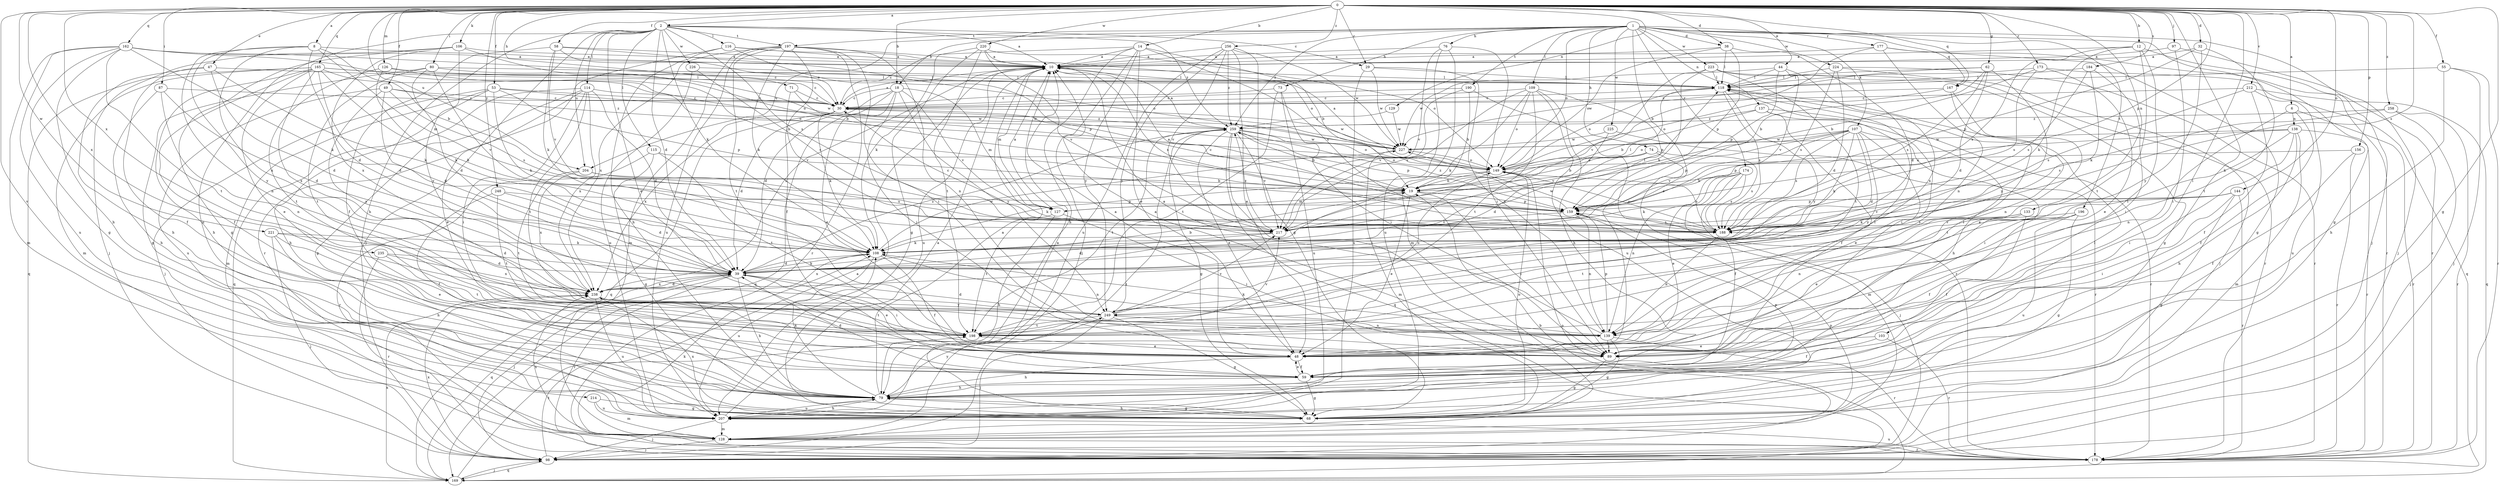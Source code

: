 strict digraph  {
0;
1;
2;
6;
8;
10;
12;
14;
18;
19;
29;
30;
32;
38;
39;
44;
47;
48;
49;
53;
55;
58;
59;
62;
68;
71;
73;
74;
76;
79;
80;
87;
89;
97;
98;
103;
106;
107;
108;
109;
114;
115;
116;
118;
126;
127;
128;
129;
133;
137;
138;
139;
144;
149;
156;
159;
162;
165;
167;
169;
173;
174;
177;
178;
184;
188;
190;
196;
197;
198;
204;
207;
212;
214;
217;
220;
221;
223;
224;
225;
226;
227;
235;
238;
248;
249;
256;
258;
259;
0 -> 2  [label=a];
0 -> 6  [label=a];
0 -> 8  [label=a];
0 -> 12  [label=b];
0 -> 14  [label=b];
0 -> 18  [label=b];
0 -> 29  [label=c];
0 -> 32  [label=d];
0 -> 38  [label=d];
0 -> 44  [label=e];
0 -> 47  [label=e];
0 -> 49  [label=f];
0 -> 53  [label=f];
0 -> 55  [label=f];
0 -> 58  [label=f];
0 -> 62  [label=g];
0 -> 68  [label=g];
0 -> 71  [label=h];
0 -> 80  [label=i];
0 -> 87  [label=i];
0 -> 89  [label=i];
0 -> 97  [label=j];
0 -> 103  [label=k];
0 -> 106  [label=k];
0 -> 126  [label=m];
0 -> 129  [label=n];
0 -> 133  [label=n];
0 -> 144  [label=o];
0 -> 156  [label=p];
0 -> 159  [label=p];
0 -> 162  [label=q];
0 -> 165  [label=q];
0 -> 167  [label=q];
0 -> 173  [label=r];
0 -> 184  [label=s];
0 -> 188  [label=s];
0 -> 204  [label=u];
0 -> 212  [label=v];
0 -> 214  [label=v];
0 -> 220  [label=w];
0 -> 221  [label=w];
0 -> 235  [label=x];
0 -> 238  [label=x];
0 -> 248  [label=y];
0 -> 256  [label=z];
0 -> 258  [label=z];
1 -> 18  [label=b];
1 -> 38  [label=d];
1 -> 48  [label=e];
1 -> 68  [label=g];
1 -> 73  [label=h];
1 -> 74  [label=h];
1 -> 76  [label=h];
1 -> 98  [label=j];
1 -> 107  [label=k];
1 -> 109  [label=l];
1 -> 137  [label=n];
1 -> 149  [label=o];
1 -> 167  [label=q];
1 -> 174  [label=r];
1 -> 177  [label=r];
1 -> 190  [label=t];
1 -> 196  [label=t];
1 -> 197  [label=t];
1 -> 204  [label=u];
1 -> 223  [label=w];
1 -> 224  [label=w];
1 -> 225  [label=w];
1 -> 259  [label=z];
2 -> 10  [label=a];
2 -> 29  [label=c];
2 -> 39  [label=d];
2 -> 48  [label=e];
2 -> 79  [label=h];
2 -> 98  [label=j];
2 -> 108  [label=k];
2 -> 114  [label=l];
2 -> 115  [label=l];
2 -> 116  [label=l];
2 -> 188  [label=s];
2 -> 197  [label=t];
2 -> 204  [label=u];
2 -> 207  [label=u];
2 -> 226  [label=w];
2 -> 259  [label=z];
6 -> 59  [label=f];
6 -> 138  [label=n];
6 -> 139  [label=n];
6 -> 178  [label=r];
8 -> 10  [label=a];
8 -> 19  [label=b];
8 -> 39  [label=d];
8 -> 127  [label=m];
8 -> 139  [label=n];
8 -> 238  [label=x];
8 -> 249  [label=y];
10 -> 118  [label=l];
10 -> 127  [label=m];
10 -> 188  [label=s];
10 -> 207  [label=u];
10 -> 238  [label=x];
12 -> 10  [label=a];
12 -> 89  [label=i];
12 -> 108  [label=k];
12 -> 178  [label=r];
12 -> 188  [label=s];
12 -> 198  [label=t];
14 -> 10  [label=a];
14 -> 19  [label=b];
14 -> 30  [label=c];
14 -> 48  [label=e];
14 -> 79  [label=h];
14 -> 98  [label=j];
14 -> 188  [label=s];
14 -> 249  [label=y];
18 -> 30  [label=c];
18 -> 39  [label=d];
18 -> 48  [label=e];
18 -> 89  [label=i];
18 -> 127  [label=m];
18 -> 169  [label=q];
18 -> 217  [label=v];
18 -> 249  [label=y];
19 -> 30  [label=c];
19 -> 48  [label=e];
19 -> 89  [label=i];
19 -> 127  [label=m];
19 -> 159  [label=p];
29 -> 118  [label=l];
29 -> 139  [label=n];
29 -> 207  [label=u];
29 -> 227  [label=w];
30 -> 10  [label=a];
30 -> 39  [label=d];
30 -> 108  [label=k];
30 -> 169  [label=q];
30 -> 227  [label=w];
30 -> 238  [label=x];
30 -> 259  [label=z];
32 -> 10  [label=a];
32 -> 159  [label=p];
32 -> 198  [label=t];
32 -> 249  [label=y];
38 -> 10  [label=a];
38 -> 39  [label=d];
38 -> 118  [label=l];
38 -> 149  [label=o];
38 -> 159  [label=p];
39 -> 19  [label=b];
39 -> 48  [label=e];
39 -> 79  [label=h];
39 -> 89  [label=i];
39 -> 98  [label=j];
39 -> 108  [label=k];
39 -> 169  [label=q];
39 -> 178  [label=r];
39 -> 238  [label=x];
39 -> 259  [label=z];
44 -> 118  [label=l];
44 -> 159  [label=p];
44 -> 217  [label=v];
44 -> 227  [label=w];
44 -> 238  [label=x];
47 -> 39  [label=d];
47 -> 59  [label=f];
47 -> 79  [label=h];
47 -> 108  [label=k];
47 -> 118  [label=l];
48 -> 10  [label=a];
48 -> 59  [label=f];
48 -> 79  [label=h];
48 -> 118  [label=l];
49 -> 30  [label=c];
49 -> 39  [label=d];
49 -> 188  [label=s];
49 -> 207  [label=u];
49 -> 249  [label=y];
49 -> 259  [label=z];
53 -> 30  [label=c];
53 -> 79  [label=h];
53 -> 98  [label=j];
53 -> 108  [label=k];
53 -> 128  [label=m];
53 -> 159  [label=p];
53 -> 227  [label=w];
55 -> 79  [label=h];
55 -> 98  [label=j];
55 -> 118  [label=l];
55 -> 178  [label=r];
58 -> 10  [label=a];
58 -> 30  [label=c];
58 -> 59  [label=f];
58 -> 108  [label=k];
58 -> 149  [label=o];
58 -> 217  [label=v];
59 -> 39  [label=d];
59 -> 48  [label=e];
59 -> 68  [label=g];
59 -> 79  [label=h];
62 -> 19  [label=b];
62 -> 39  [label=d];
62 -> 118  [label=l];
62 -> 188  [label=s];
62 -> 227  [label=w];
62 -> 249  [label=y];
68 -> 10  [label=a];
68 -> 79  [label=h];
68 -> 149  [label=o];
68 -> 238  [label=x];
71 -> 30  [label=c];
71 -> 217  [label=v];
71 -> 227  [label=w];
73 -> 30  [label=c];
73 -> 89  [label=i];
73 -> 198  [label=t];
73 -> 207  [label=u];
74 -> 19  [label=b];
74 -> 39  [label=d];
74 -> 128  [label=m];
74 -> 149  [label=o];
74 -> 188  [label=s];
76 -> 10  [label=a];
76 -> 89  [label=i];
76 -> 128  [label=m];
76 -> 207  [label=u];
76 -> 217  [label=v];
79 -> 10  [label=a];
79 -> 68  [label=g];
79 -> 108  [label=k];
79 -> 118  [label=l];
79 -> 159  [label=p];
79 -> 207  [label=u];
79 -> 249  [label=y];
80 -> 39  [label=d];
80 -> 68  [label=g];
80 -> 118  [label=l];
80 -> 198  [label=t];
80 -> 217  [label=v];
80 -> 227  [label=w];
87 -> 30  [label=c];
87 -> 39  [label=d];
87 -> 79  [label=h];
87 -> 139  [label=n];
89 -> 10  [label=a];
89 -> 68  [label=g];
89 -> 118  [label=l];
97 -> 10  [label=a];
97 -> 89  [label=i];
97 -> 98  [label=j];
98 -> 19  [label=b];
98 -> 169  [label=q];
98 -> 198  [label=t];
98 -> 238  [label=x];
103 -> 48  [label=e];
103 -> 59  [label=f];
103 -> 178  [label=r];
106 -> 10  [label=a];
106 -> 19  [label=b];
106 -> 68  [label=g];
106 -> 98  [label=j];
106 -> 238  [label=x];
106 -> 249  [label=y];
107 -> 39  [label=d];
107 -> 48  [label=e];
107 -> 89  [label=i];
107 -> 108  [label=k];
107 -> 149  [label=o];
107 -> 159  [label=p];
107 -> 188  [label=s];
107 -> 217  [label=v];
107 -> 227  [label=w];
107 -> 249  [label=y];
108 -> 39  [label=d];
108 -> 59  [label=f];
108 -> 139  [label=n];
108 -> 207  [label=u];
108 -> 227  [label=w];
108 -> 238  [label=x];
109 -> 30  [label=c];
109 -> 79  [label=h];
109 -> 108  [label=k];
109 -> 149  [label=o];
109 -> 159  [label=p];
109 -> 198  [label=t];
109 -> 207  [label=u];
109 -> 217  [label=v];
114 -> 30  [label=c];
114 -> 39  [label=d];
114 -> 48  [label=e];
114 -> 68  [label=g];
114 -> 89  [label=i];
114 -> 169  [label=q];
114 -> 198  [label=t];
114 -> 238  [label=x];
115 -> 68  [label=g];
115 -> 149  [label=o];
115 -> 178  [label=r];
115 -> 198  [label=t];
116 -> 10  [label=a];
116 -> 79  [label=h];
116 -> 149  [label=o];
116 -> 159  [label=p];
116 -> 178  [label=r];
118 -> 30  [label=c];
118 -> 89  [label=i];
118 -> 149  [label=o];
118 -> 188  [label=s];
118 -> 249  [label=y];
126 -> 19  [label=b];
126 -> 108  [label=k];
126 -> 118  [label=l];
126 -> 198  [label=t];
127 -> 10  [label=a];
127 -> 79  [label=h];
127 -> 89  [label=i];
127 -> 118  [label=l];
127 -> 198  [label=t];
128 -> 98  [label=j];
128 -> 159  [label=p];
128 -> 178  [label=r];
128 -> 238  [label=x];
128 -> 259  [label=z];
129 -> 227  [label=w];
129 -> 259  [label=z];
133 -> 48  [label=e];
133 -> 59  [label=f];
133 -> 188  [label=s];
133 -> 198  [label=t];
137 -> 19  [label=b];
137 -> 59  [label=f];
137 -> 79  [label=h];
137 -> 178  [label=r];
137 -> 259  [label=z];
138 -> 79  [label=h];
138 -> 89  [label=i];
138 -> 128  [label=m];
138 -> 159  [label=p];
138 -> 178  [label=r];
138 -> 198  [label=t];
138 -> 227  [label=w];
139 -> 10  [label=a];
139 -> 68  [label=g];
139 -> 89  [label=i];
139 -> 108  [label=k];
139 -> 159  [label=p];
139 -> 178  [label=r];
144 -> 68  [label=g];
144 -> 89  [label=i];
144 -> 108  [label=k];
144 -> 159  [label=p];
144 -> 178  [label=r];
144 -> 217  [label=v];
149 -> 19  [label=b];
149 -> 108  [label=k];
149 -> 188  [label=s];
156 -> 59  [label=f];
156 -> 149  [label=o];
156 -> 178  [label=r];
159 -> 10  [label=a];
159 -> 139  [label=n];
159 -> 188  [label=s];
159 -> 217  [label=v];
159 -> 259  [label=z];
162 -> 10  [label=a];
162 -> 30  [label=c];
162 -> 68  [label=g];
162 -> 79  [label=h];
162 -> 108  [label=k];
162 -> 128  [label=m];
162 -> 149  [label=o];
162 -> 198  [label=t];
162 -> 207  [label=u];
165 -> 30  [label=c];
165 -> 39  [label=d];
165 -> 48  [label=e];
165 -> 59  [label=f];
165 -> 79  [label=h];
165 -> 108  [label=k];
165 -> 118  [label=l];
165 -> 128  [label=m];
165 -> 149  [label=o];
165 -> 169  [label=q];
165 -> 238  [label=x];
167 -> 30  [label=c];
167 -> 48  [label=e];
167 -> 139  [label=n];
167 -> 149  [label=o];
169 -> 10  [label=a];
169 -> 98  [label=j];
169 -> 149  [label=o];
169 -> 238  [label=x];
173 -> 19  [label=b];
173 -> 48  [label=e];
173 -> 118  [label=l];
173 -> 169  [label=q];
173 -> 188  [label=s];
174 -> 19  [label=b];
174 -> 48  [label=e];
174 -> 59  [label=f];
174 -> 98  [label=j];
174 -> 108  [label=k];
174 -> 139  [label=n];
174 -> 188  [label=s];
177 -> 10  [label=a];
177 -> 19  [label=b];
177 -> 68  [label=g];
177 -> 139  [label=n];
177 -> 178  [label=r];
178 -> 108  [label=k];
178 -> 207  [label=u];
184 -> 89  [label=i];
184 -> 108  [label=k];
184 -> 118  [label=l];
184 -> 188  [label=s];
188 -> 139  [label=n];
188 -> 149  [label=o];
188 -> 227  [label=w];
190 -> 19  [label=b];
190 -> 30  [label=c];
190 -> 178  [label=r];
190 -> 217  [label=v];
196 -> 59  [label=f];
196 -> 68  [label=g];
196 -> 139  [label=n];
196 -> 207  [label=u];
196 -> 217  [label=v];
197 -> 10  [label=a];
197 -> 59  [label=f];
197 -> 89  [label=i];
197 -> 108  [label=k];
197 -> 128  [label=m];
197 -> 139  [label=n];
197 -> 178  [label=r];
197 -> 198  [label=t];
197 -> 207  [label=u];
197 -> 238  [label=x];
198 -> 48  [label=e];
198 -> 217  [label=v];
204 -> 19  [label=b];
204 -> 188  [label=s];
204 -> 198  [label=t];
204 -> 238  [label=x];
207 -> 10  [label=a];
207 -> 79  [label=h];
207 -> 98  [label=j];
207 -> 128  [label=m];
212 -> 30  [label=c];
212 -> 59  [label=f];
212 -> 169  [label=q];
212 -> 188  [label=s];
212 -> 207  [label=u];
214 -> 68  [label=g];
214 -> 128  [label=m];
214 -> 207  [label=u];
217 -> 30  [label=c];
217 -> 39  [label=d];
217 -> 108  [label=k];
217 -> 118  [label=l];
217 -> 259  [label=z];
220 -> 10  [label=a];
220 -> 68  [label=g];
220 -> 108  [label=k];
220 -> 149  [label=o];
220 -> 198  [label=t];
220 -> 217  [label=v];
221 -> 39  [label=d];
221 -> 48  [label=e];
221 -> 79  [label=h];
221 -> 98  [label=j];
221 -> 108  [label=k];
223 -> 68  [label=g];
223 -> 108  [label=k];
223 -> 118  [label=l];
223 -> 178  [label=r];
223 -> 198  [label=t];
223 -> 217  [label=v];
224 -> 39  [label=d];
224 -> 98  [label=j];
224 -> 118  [label=l];
224 -> 178  [label=r];
224 -> 188  [label=s];
225 -> 178  [label=r];
225 -> 217  [label=v];
225 -> 227  [label=w];
226 -> 118  [label=l];
226 -> 188  [label=s];
226 -> 207  [label=u];
227 -> 10  [label=a];
227 -> 128  [label=m];
227 -> 149  [label=o];
235 -> 39  [label=d];
235 -> 178  [label=r];
235 -> 198  [label=t];
235 -> 238  [label=x];
238 -> 39  [label=d];
238 -> 198  [label=t];
238 -> 207  [label=u];
238 -> 249  [label=y];
248 -> 39  [label=d];
248 -> 59  [label=f];
248 -> 159  [label=p];
248 -> 198  [label=t];
249 -> 39  [label=d];
249 -> 68  [label=g];
249 -> 98  [label=j];
249 -> 139  [label=n];
249 -> 149  [label=o];
249 -> 198  [label=t];
249 -> 217  [label=v];
256 -> 10  [label=a];
256 -> 48  [label=e];
256 -> 68  [label=g];
256 -> 207  [label=u];
256 -> 217  [label=v];
256 -> 227  [label=w];
256 -> 249  [label=y];
256 -> 259  [label=z];
258 -> 98  [label=j];
258 -> 178  [label=r];
258 -> 188  [label=s];
258 -> 259  [label=z];
259 -> 10  [label=a];
259 -> 19  [label=b];
259 -> 48  [label=e];
259 -> 68  [label=g];
259 -> 89  [label=i];
259 -> 149  [label=o];
259 -> 159  [label=p];
259 -> 169  [label=q];
259 -> 198  [label=t];
259 -> 217  [label=v];
259 -> 227  [label=w];
}
